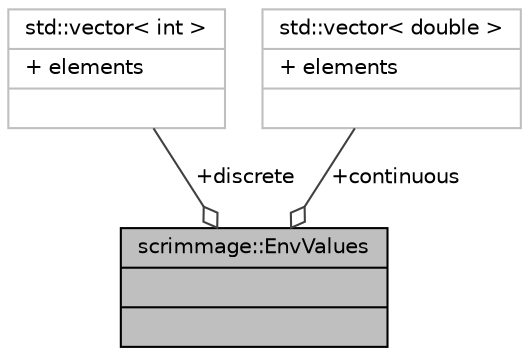 digraph "scrimmage::EnvValues"
{
 // LATEX_PDF_SIZE
  edge [fontname="Helvetica",fontsize="10",labelfontname="Helvetica",labelfontsize="10"];
  node [fontname="Helvetica",fontsize="10",shape=record];
  Node1 [label="{scrimmage::EnvValues\n||}",height=0.2,width=0.4,color="black", fillcolor="grey75", style="filled", fontcolor="black",tooltip=" "];
  Node2 -> Node1 [color="grey25",fontsize="10",style="solid",label=" +discrete" ,arrowhead="odiamond",fontname="Helvetica"];
  Node2 [label="{std::vector\< int \>\n|+ elements\l|}",height=0.2,width=0.4,color="grey75", fillcolor="white", style="filled",tooltip=" "];
  Node5 -> Node1 [color="grey25",fontsize="10",style="solid",label=" +continuous" ,arrowhead="odiamond",fontname="Helvetica"];
  Node5 [label="{std::vector\< double \>\n|+ elements\l|}",height=0.2,width=0.4,color="grey75", fillcolor="white", style="filled",tooltip=" "];
}
